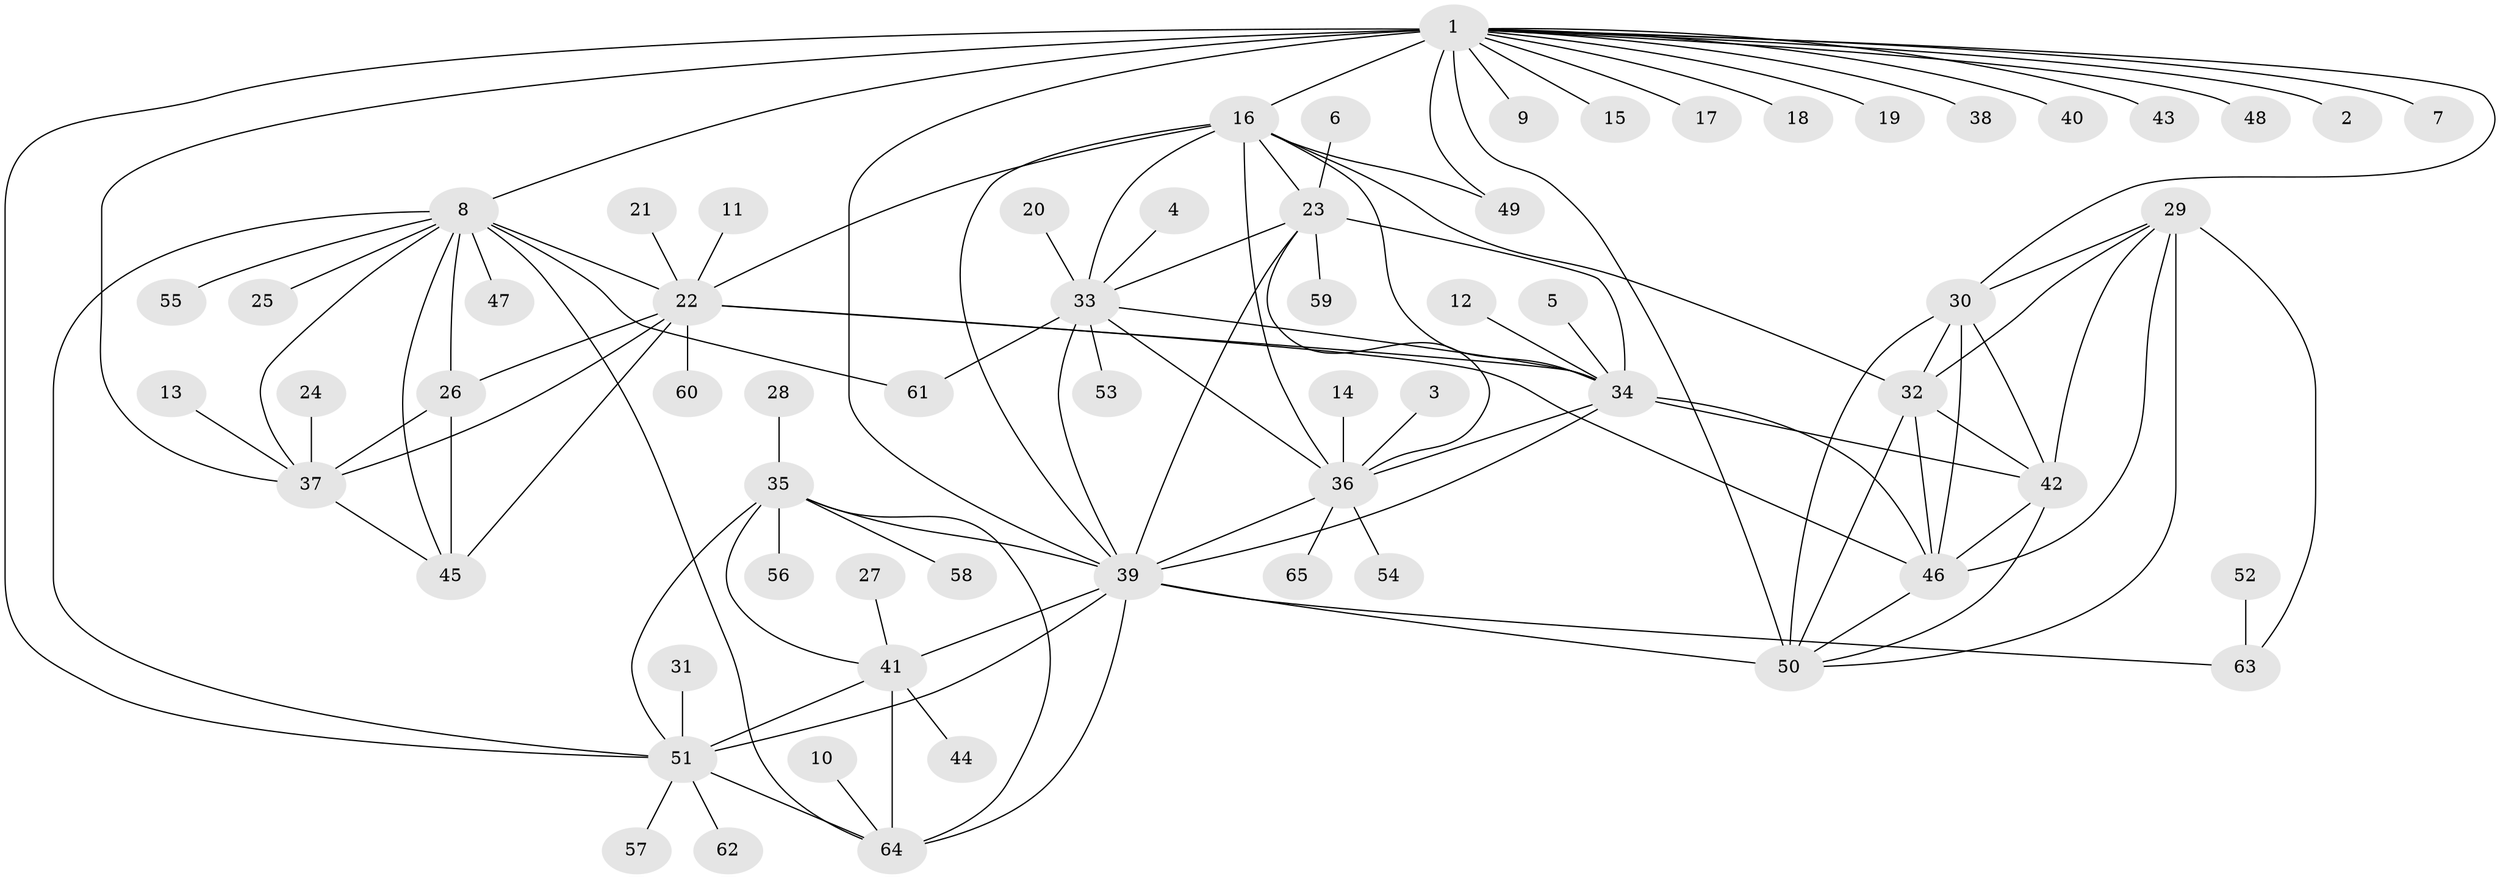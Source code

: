// original degree distribution, {7: 0.047244094488188976, 8: 0.07086614173228346, 10: 0.03937007874015748, 9: 0.023622047244094488, 6: 0.015748031496062992, 11: 0.023622047244094488, 13: 0.007874015748031496, 12: 0.007874015748031496, 1: 0.5984251968503937, 3: 0.007874015748031496, 2: 0.14960629921259844, 4: 0.007874015748031496}
// Generated by graph-tools (version 1.1) at 2025/50/03/09/25 03:50:42]
// undirected, 65 vertices, 112 edges
graph export_dot {
graph [start="1"]
  node [color=gray90,style=filled];
  1;
  2;
  3;
  4;
  5;
  6;
  7;
  8;
  9;
  10;
  11;
  12;
  13;
  14;
  15;
  16;
  17;
  18;
  19;
  20;
  21;
  22;
  23;
  24;
  25;
  26;
  27;
  28;
  29;
  30;
  31;
  32;
  33;
  34;
  35;
  36;
  37;
  38;
  39;
  40;
  41;
  42;
  43;
  44;
  45;
  46;
  47;
  48;
  49;
  50;
  51;
  52;
  53;
  54;
  55;
  56;
  57;
  58;
  59;
  60;
  61;
  62;
  63;
  64;
  65;
  1 -- 2 [weight=1.0];
  1 -- 7 [weight=1.0];
  1 -- 8 [weight=1.0];
  1 -- 9 [weight=1.0];
  1 -- 15 [weight=1.0];
  1 -- 16 [weight=4.0];
  1 -- 17 [weight=1.0];
  1 -- 18 [weight=1.0];
  1 -- 19 [weight=1.0];
  1 -- 30 [weight=1.0];
  1 -- 37 [weight=1.0];
  1 -- 38 [weight=1.0];
  1 -- 39 [weight=1.0];
  1 -- 40 [weight=1.0];
  1 -- 43 [weight=1.0];
  1 -- 48 [weight=1.0];
  1 -- 49 [weight=4.0];
  1 -- 50 [weight=1.0];
  1 -- 51 [weight=1.0];
  3 -- 36 [weight=1.0];
  4 -- 33 [weight=1.0];
  5 -- 34 [weight=1.0];
  6 -- 23 [weight=1.0];
  8 -- 22 [weight=2.0];
  8 -- 25 [weight=1.0];
  8 -- 26 [weight=1.0];
  8 -- 37 [weight=1.0];
  8 -- 45 [weight=1.0];
  8 -- 47 [weight=1.0];
  8 -- 51 [weight=1.0];
  8 -- 55 [weight=1.0];
  8 -- 61 [weight=1.0];
  8 -- 64 [weight=1.0];
  10 -- 64 [weight=1.0];
  11 -- 22 [weight=1.0];
  12 -- 34 [weight=1.0];
  13 -- 37 [weight=1.0];
  14 -- 36 [weight=1.0];
  16 -- 22 [weight=1.0];
  16 -- 23 [weight=1.0];
  16 -- 32 [weight=1.0];
  16 -- 33 [weight=1.0];
  16 -- 34 [weight=1.0];
  16 -- 36 [weight=1.0];
  16 -- 39 [weight=1.0];
  16 -- 49 [weight=1.0];
  20 -- 33 [weight=1.0];
  21 -- 22 [weight=1.0];
  22 -- 26 [weight=2.0];
  22 -- 34 [weight=1.0];
  22 -- 37 [weight=2.0];
  22 -- 45 [weight=2.0];
  22 -- 46 [weight=1.0];
  22 -- 60 [weight=1.0];
  23 -- 33 [weight=1.0];
  23 -- 34 [weight=1.0];
  23 -- 36 [weight=1.0];
  23 -- 39 [weight=1.0];
  23 -- 59 [weight=1.0];
  24 -- 37 [weight=1.0];
  26 -- 37 [weight=1.0];
  26 -- 45 [weight=1.0];
  27 -- 41 [weight=1.0];
  28 -- 35 [weight=1.0];
  29 -- 30 [weight=1.0];
  29 -- 32 [weight=1.0];
  29 -- 42 [weight=1.0];
  29 -- 46 [weight=1.0];
  29 -- 50 [weight=1.0];
  29 -- 63 [weight=1.0];
  30 -- 32 [weight=1.0];
  30 -- 42 [weight=1.0];
  30 -- 46 [weight=1.0];
  30 -- 50 [weight=1.0];
  31 -- 51 [weight=1.0];
  32 -- 42 [weight=1.0];
  32 -- 46 [weight=1.0];
  32 -- 50 [weight=1.0];
  33 -- 34 [weight=1.0];
  33 -- 36 [weight=1.0];
  33 -- 39 [weight=1.0];
  33 -- 53 [weight=1.0];
  33 -- 61 [weight=1.0];
  34 -- 36 [weight=1.0];
  34 -- 39 [weight=1.0];
  34 -- 42 [weight=1.0];
  34 -- 46 [weight=1.0];
  35 -- 39 [weight=1.0];
  35 -- 41 [weight=1.0];
  35 -- 51 [weight=1.0];
  35 -- 56 [weight=1.0];
  35 -- 58 [weight=1.0];
  35 -- 64 [weight=2.0];
  36 -- 39 [weight=1.0];
  36 -- 54 [weight=1.0];
  36 -- 65 [weight=1.0];
  37 -- 45 [weight=1.0];
  39 -- 41 [weight=1.0];
  39 -- 50 [weight=1.0];
  39 -- 51 [weight=1.0];
  39 -- 63 [weight=1.0];
  39 -- 64 [weight=2.0];
  41 -- 44 [weight=1.0];
  41 -- 51 [weight=1.0];
  41 -- 64 [weight=2.0];
  42 -- 46 [weight=1.0];
  42 -- 50 [weight=1.0];
  46 -- 50 [weight=1.0];
  51 -- 57 [weight=1.0];
  51 -- 62 [weight=1.0];
  51 -- 64 [weight=2.0];
  52 -- 63 [weight=1.0];
}
